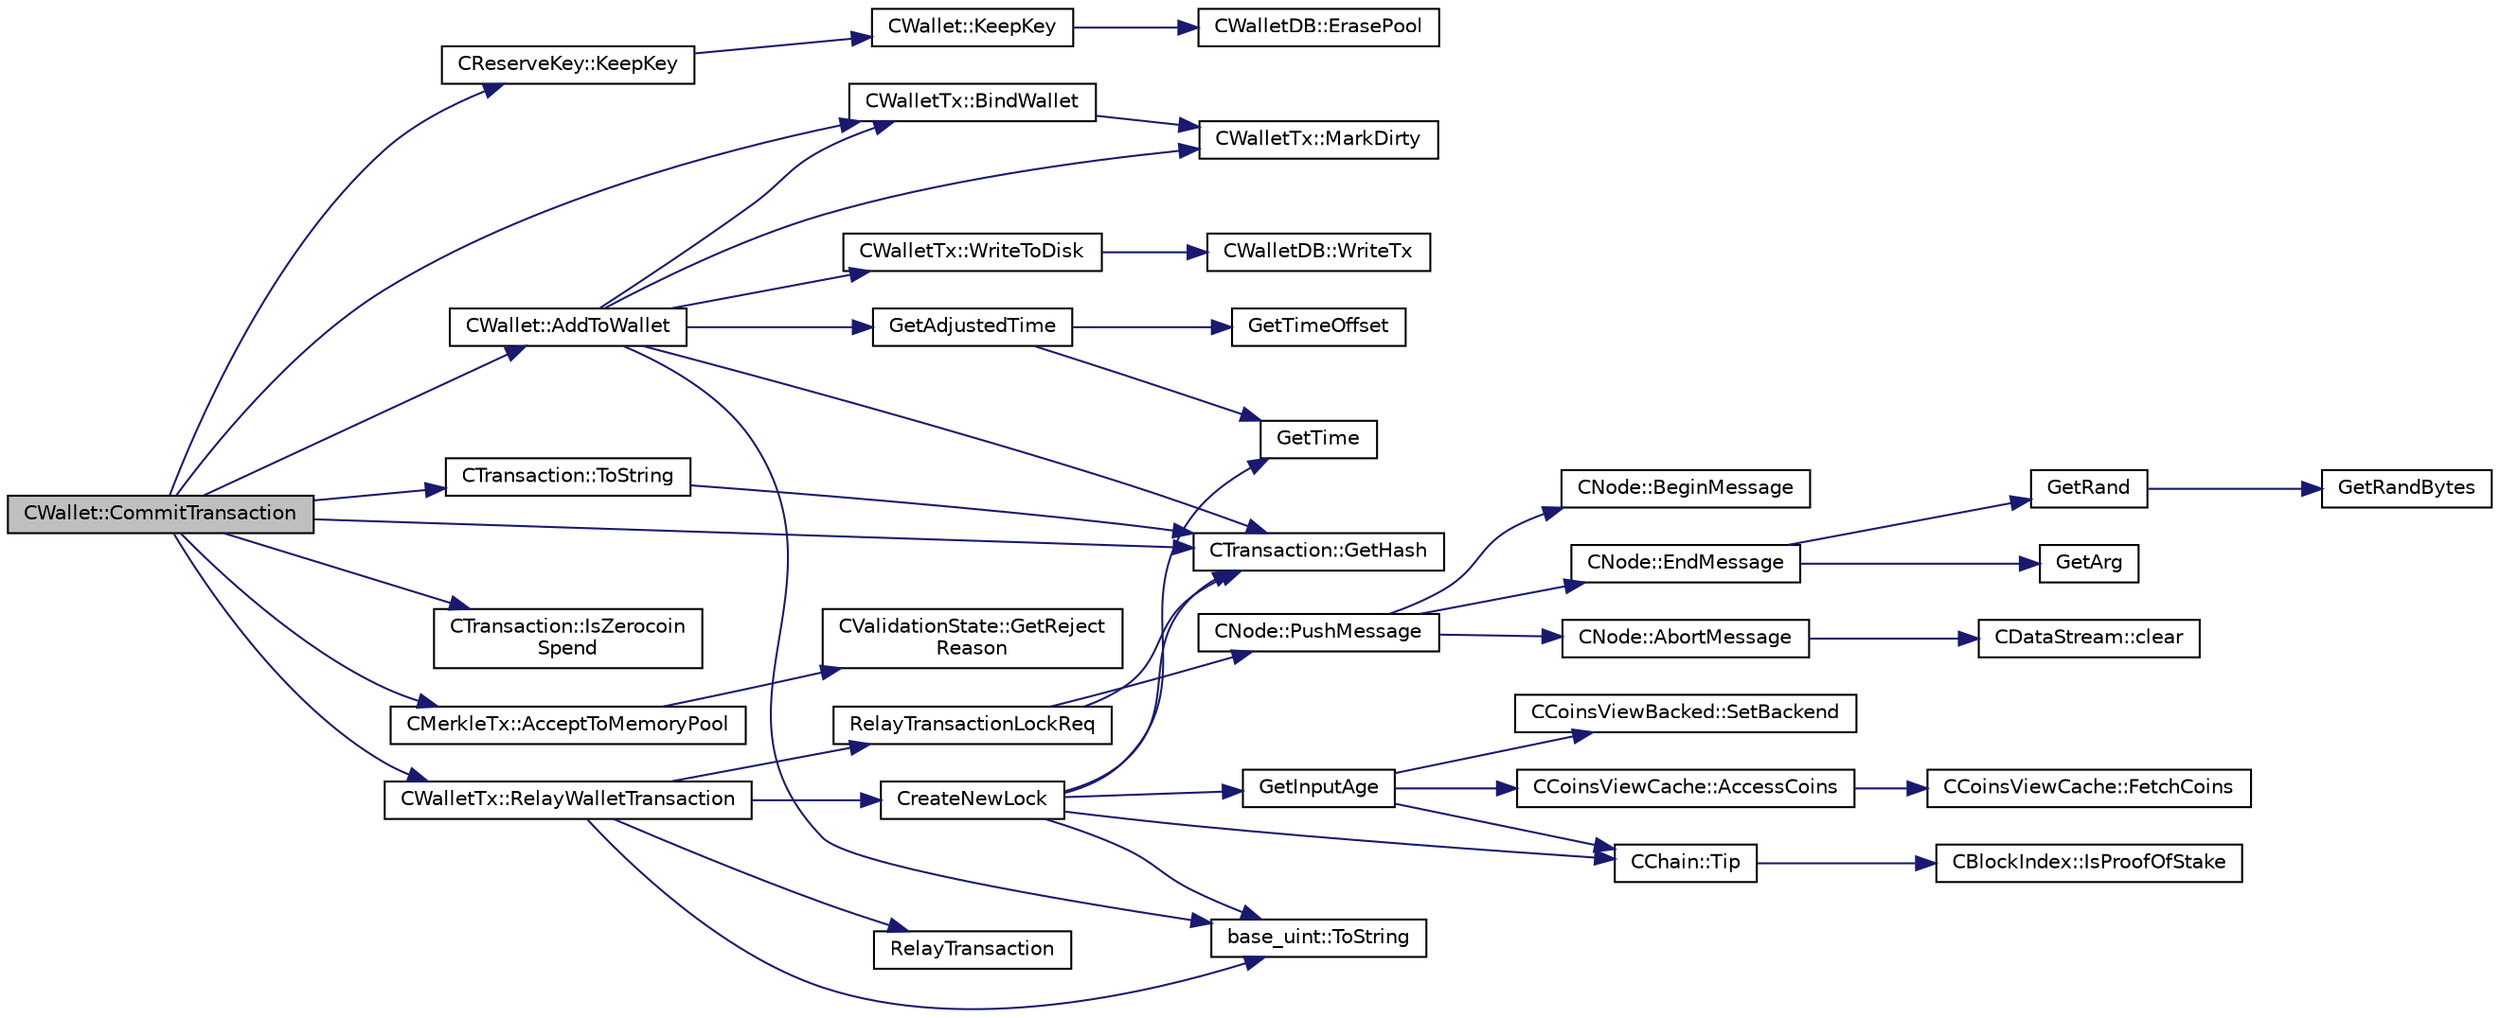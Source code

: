 digraph "CWallet::CommitTransaction"
{
  edge [fontname="Helvetica",fontsize="10",labelfontname="Helvetica",labelfontsize="10"];
  node [fontname="Helvetica",fontsize="10",shape=record];
  rankdir="LR";
  Node96 [label="CWallet::CommitTransaction",height=0.2,width=0.4,color="black", fillcolor="grey75", style="filled", fontcolor="black"];
  Node96 -> Node97 [color="midnightblue",fontsize="10",style="solid",fontname="Helvetica"];
  Node97 [label="CTransaction::ToString",height=0.2,width=0.4,color="black", fillcolor="white", style="filled",URL="$class_c_transaction.html#a80370923c3ac828de68919295d5d0659"];
  Node97 -> Node98 [color="midnightblue",fontsize="10",style="solid",fontname="Helvetica"];
  Node98 [label="CTransaction::GetHash",height=0.2,width=0.4,color="black", fillcolor="white", style="filled",URL="$class_c_transaction.html#a7efd1379de830341417c0bfa23a149aa"];
  Node96 -> Node99 [color="midnightblue",fontsize="10",style="solid",fontname="Helvetica"];
  Node99 [label="CReserveKey::KeepKey",height=0.2,width=0.4,color="black", fillcolor="white", style="filled",URL="$group___actions.html#ga493d06f41ca9571f2a42c8581a3952d8"];
  Node99 -> Node100 [color="midnightblue",fontsize="10",style="solid",fontname="Helvetica"];
  Node100 [label="CWallet::KeepKey",height=0.2,width=0.4,color="black", fillcolor="white", style="filled",URL="$group___actions.html#gae460b8c824a1a6633615f95373e533f2"];
  Node100 -> Node101 [color="midnightblue",fontsize="10",style="solid",fontname="Helvetica"];
  Node101 [label="CWalletDB::ErasePool",height=0.2,width=0.4,color="black", fillcolor="white", style="filled",URL="$class_c_wallet_d_b.html#ac78d839fbda5164c4134ab67911139ca"];
  Node96 -> Node102 [color="midnightblue",fontsize="10",style="solid",fontname="Helvetica"];
  Node102 [label="CWallet::AddToWallet",height=0.2,width=0.4,color="black", fillcolor="white", style="filled",URL="$group__map_wallet.html#gadf34c789fd6eab1eeed22ef16837f558"];
  Node102 -> Node98 [color="midnightblue",fontsize="10",style="solid",fontname="Helvetica"];
  Node102 -> Node103 [color="midnightblue",fontsize="10",style="solid",fontname="Helvetica"];
  Node103 [label="CWalletTx::BindWallet",height=0.2,width=0.4,color="black", fillcolor="white", style="filled",URL="$class_c_wallet_tx.html#ab0ee7347584bff886dc24b9f63ff023c"];
  Node103 -> Node104 [color="midnightblue",fontsize="10",style="solid",fontname="Helvetica"];
  Node104 [label="CWalletTx::MarkDirty",height=0.2,width=0.4,color="black", fillcolor="white", style="filled",URL="$class_c_wallet_tx.html#ac8a376bcb955e437489504dc596b43cf",tooltip="make sure balances are recalculated "];
  Node102 -> Node105 [color="midnightblue",fontsize="10",style="solid",fontname="Helvetica"];
  Node105 [label="GetAdjustedTime",height=0.2,width=0.4,color="black", fillcolor="white", style="filled",URL="$timedata_8cpp.html#a09f81b9c7650f898cf3cf305b87547e6"];
  Node105 -> Node106 [color="midnightblue",fontsize="10",style="solid",fontname="Helvetica"];
  Node106 [label="GetTime",height=0.2,width=0.4,color="black", fillcolor="white", style="filled",URL="$utiltime_8cpp.html#a46fac5fba8ba905b5f9acb364f5d8c6f",tooltip="For unit testing. "];
  Node105 -> Node107 [color="midnightblue",fontsize="10",style="solid",fontname="Helvetica"];
  Node107 [label="GetTimeOffset",height=0.2,width=0.4,color="black", fillcolor="white", style="filled",URL="$timedata_8cpp.html#a50ca5344c75631267633f15cfe5e983e",tooltip="\"Never go to sea with two chronometers; take one or three.\" Our three time sources are: ..."];
  Node102 -> Node108 [color="midnightblue",fontsize="10",style="solid",fontname="Helvetica"];
  Node108 [label="base_uint::ToString",height=0.2,width=0.4,color="black", fillcolor="white", style="filled",URL="$classbase__uint.html#acccba4d9d51a0c36261718ca0cbb293b"];
  Node102 -> Node109 [color="midnightblue",fontsize="10",style="solid",fontname="Helvetica"];
  Node109 [label="CWalletTx::WriteToDisk",height=0.2,width=0.4,color="black", fillcolor="white", style="filled",URL="$group__map_wallet.html#gada0e71d717dd360faf047de54eef4942"];
  Node109 -> Node110 [color="midnightblue",fontsize="10",style="solid",fontname="Helvetica"];
  Node110 [label="CWalletDB::WriteTx",height=0.2,width=0.4,color="black", fillcolor="white", style="filled",URL="$class_c_wallet_d_b.html#a76d2ca02898221ab66df5d5f7491164e"];
  Node102 -> Node104 [color="midnightblue",fontsize="10",style="solid",fontname="Helvetica"];
  Node96 -> Node111 [color="midnightblue",fontsize="10",style="solid",fontname="Helvetica"];
  Node111 [label="CTransaction::IsZerocoin\lSpend",height=0.2,width=0.4,color="black", fillcolor="white", style="filled",URL="$class_c_transaction.html#a4cda5603795c5f9179d4c8bd43f809cd"];
  Node96 -> Node103 [color="midnightblue",fontsize="10",style="solid",fontname="Helvetica"];
  Node96 -> Node98 [color="midnightblue",fontsize="10",style="solid",fontname="Helvetica"];
  Node96 -> Node112 [color="midnightblue",fontsize="10",style="solid",fontname="Helvetica"];
  Node112 [label="CMerkleTx::AcceptToMemoryPool",height=0.2,width=0.4,color="black", fillcolor="white", style="filled",URL="$class_c_merkle_tx.html#a61126e811a53b941b3efdf5a4e83db90"];
  Node112 -> Node113 [color="midnightblue",fontsize="10",style="solid",fontname="Helvetica"];
  Node113 [label="CValidationState::GetReject\lReason",height=0.2,width=0.4,color="black", fillcolor="white", style="filled",URL="$class_c_validation_state.html#a8fa9612cb40c3c8592f7cd29b5931ccd"];
  Node96 -> Node114 [color="midnightblue",fontsize="10",style="solid",fontname="Helvetica"];
  Node114 [label="CWalletTx::RelayWalletTransaction",height=0.2,width=0.4,color="black", fillcolor="white", style="filled",URL="$group__map_wallet.html#ga1eac2a5eea87ed88b73777bea5c733b6"];
  Node114 -> Node108 [color="midnightblue",fontsize="10",style="solid",fontname="Helvetica"];
  Node114 -> Node115 [color="midnightblue",fontsize="10",style="solid",fontname="Helvetica"];
  Node115 [label="CreateNewLock",height=0.2,width=0.4,color="black", fillcolor="white", style="filled",URL="$swifttx_8cpp.html#a3774b6dae3dfa0a6c85e3604e742150c"];
  Node115 -> Node116 [color="midnightblue",fontsize="10",style="solid",fontname="Helvetica"];
  Node116 [label="GetInputAge",height=0.2,width=0.4,color="black", fillcolor="white", style="filled",URL="$main_8cpp.html#ae137d76bbcaf8d65fab905889b504e26"];
  Node116 -> Node117 [color="midnightblue",fontsize="10",style="solid",fontname="Helvetica"];
  Node117 [label="CCoinsViewBacked::SetBackend",height=0.2,width=0.4,color="black", fillcolor="white", style="filled",URL="$class_c_coins_view_backed.html#a7eaddfbfd401a95c2fda2a8d8feaaf73"];
  Node116 -> Node118 [color="midnightblue",fontsize="10",style="solid",fontname="Helvetica"];
  Node118 [label="CCoinsViewCache::AccessCoins",height=0.2,width=0.4,color="black", fillcolor="white", style="filled",URL="$class_c_coins_view_cache.html#a8e5341e8b01233949d6170dd4d1fd75d",tooltip="Return a pointer to CCoins in the cache, or NULL if not found. "];
  Node118 -> Node119 [color="midnightblue",fontsize="10",style="solid",fontname="Helvetica"];
  Node119 [label="CCoinsViewCache::FetchCoins",height=0.2,width=0.4,color="black", fillcolor="white", style="filled",URL="$class_c_coins_view_cache.html#a7d385628b7d821d2d5b6c5aaf1734616"];
  Node116 -> Node120 [color="midnightblue",fontsize="10",style="solid",fontname="Helvetica"];
  Node120 [label="CChain::Tip",height=0.2,width=0.4,color="black", fillcolor="white", style="filled",URL="$class_c_chain.html#a40ccefec14f8f3195c08c827af8cf412",tooltip="Returns the index entry for the tip of this chain, or NULL if none. "];
  Node120 -> Node121 [color="midnightblue",fontsize="10",style="solid",fontname="Helvetica"];
  Node121 [label="CBlockIndex::IsProofOfStake",height=0.2,width=0.4,color="black", fillcolor="white", style="filled",URL="$class_c_block_index.html#a2438a891e9d43821c0d99e1bdac56fde"];
  Node115 -> Node98 [color="midnightblue",fontsize="10",style="solid",fontname="Helvetica"];
  Node115 -> Node108 [color="midnightblue",fontsize="10",style="solid",fontname="Helvetica"];
  Node115 -> Node120 [color="midnightblue",fontsize="10",style="solid",fontname="Helvetica"];
  Node115 -> Node106 [color="midnightblue",fontsize="10",style="solid",fontname="Helvetica"];
  Node114 -> Node122 [color="midnightblue",fontsize="10",style="solid",fontname="Helvetica"];
  Node122 [label="RelayTransactionLockReq",height=0.2,width=0.4,color="black", fillcolor="white", style="filled",URL="$net_8cpp.html#adb65a9b8fedbc980f2bb4ab5da6d3392"];
  Node122 -> Node98 [color="midnightblue",fontsize="10",style="solid",fontname="Helvetica"];
  Node122 -> Node123 [color="midnightblue",fontsize="10",style="solid",fontname="Helvetica"];
  Node123 [label="CNode::PushMessage",height=0.2,width=0.4,color="black", fillcolor="white", style="filled",URL="$class_c_node.html#a204fda3d33404cb37698c085b1583ab2"];
  Node123 -> Node124 [color="midnightblue",fontsize="10",style="solid",fontname="Helvetica"];
  Node124 [label="CNode::BeginMessage",height=0.2,width=0.4,color="black", fillcolor="white", style="filled",URL="$class_c_node.html#af76d193027757002321d0d674290b955"];
  Node123 -> Node125 [color="midnightblue",fontsize="10",style="solid",fontname="Helvetica"];
  Node125 [label="CNode::EndMessage",height=0.2,width=0.4,color="black", fillcolor="white", style="filled",URL="$class_c_node.html#af8d4b8c0f883afffcb62d906c31b2cdf"];
  Node125 -> Node126 [color="midnightblue",fontsize="10",style="solid",fontname="Helvetica"];
  Node126 [label="GetRand",height=0.2,width=0.4,color="black", fillcolor="white", style="filled",URL="$random_8cpp.html#a27d9149d522b1fa87d84e5e9ca902aef"];
  Node126 -> Node127 [color="midnightblue",fontsize="10",style="solid",fontname="Helvetica"];
  Node127 [label="GetRandBytes",height=0.2,width=0.4,color="black", fillcolor="white", style="filled",URL="$random_8cpp.html#ada0c29949c4d1ac0cc027d93c4771423",tooltip="Functions to gather random data via the OpenSSL PRNG. "];
  Node125 -> Node128 [color="midnightblue",fontsize="10",style="solid",fontname="Helvetica"];
  Node128 [label="GetArg",height=0.2,width=0.4,color="black", fillcolor="white", style="filled",URL="$util_8cpp.html#a24f685720bf40370e5bd2a192ad50cd8",tooltip="Return string argument or default value. "];
  Node123 -> Node129 [color="midnightblue",fontsize="10",style="solid",fontname="Helvetica"];
  Node129 [label="CNode::AbortMessage",height=0.2,width=0.4,color="black", fillcolor="white", style="filled",URL="$class_c_node.html#aae0fdfe555001a60bab8f216c3bc3978"];
  Node129 -> Node130 [color="midnightblue",fontsize="10",style="solid",fontname="Helvetica"];
  Node130 [label="CDataStream::clear",height=0.2,width=0.4,color="black", fillcolor="white", style="filled",URL="$class_c_data_stream.html#ade6ed9a3a481e333900e6496707b9692"];
  Node114 -> Node131 [color="midnightblue",fontsize="10",style="solid",fontname="Helvetica"];
  Node131 [label="RelayTransaction",height=0.2,width=0.4,color="black", fillcolor="white", style="filled",URL="$net_8cpp.html#a35036853878d9ce5de4e386dcdba612d"];
}
